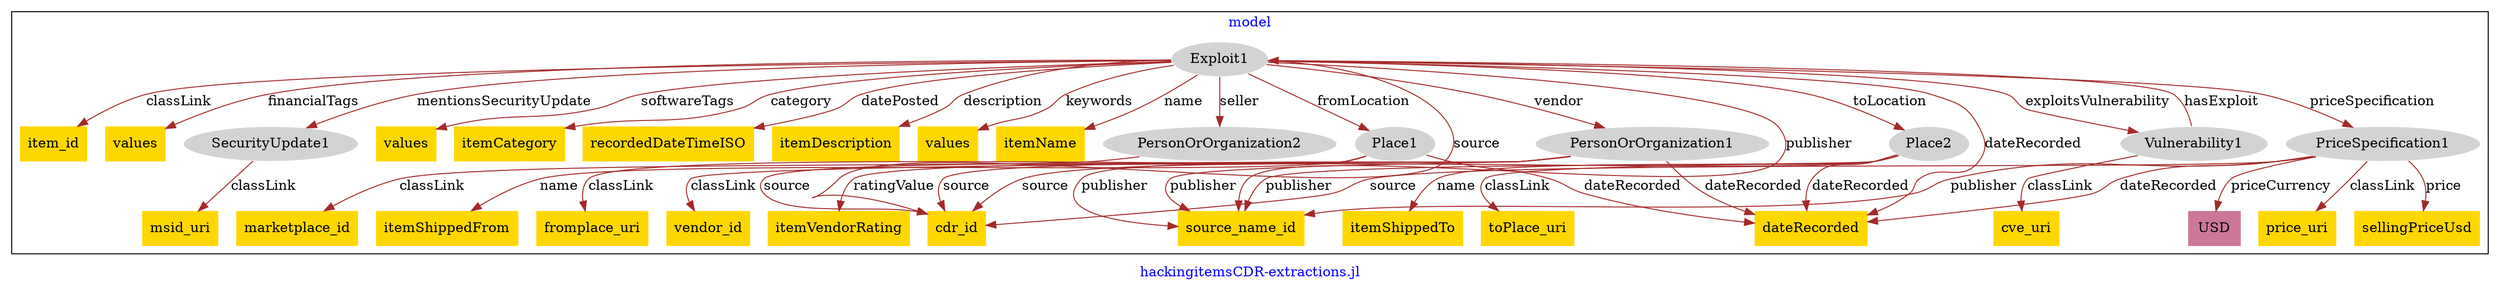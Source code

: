digraph n0 {
fontcolor="blue"
remincross="true"
label="hackingitemsCDR-extractions.jl"
subgraph cluster {
label="model"
n2[style="filled",color="white",fillcolor="lightgray",label="Exploit1"];
n3[shape="plaintext",style="filled",fillcolor="gold",label="item_id"];
n4[shape="plaintext",style="filled",fillcolor="gold",label="values"];
n5[style="filled",color="white",fillcolor="lightgray",label="SecurityUpdate1"];
n6[shape="plaintext",style="filled",fillcolor="gold",label="values"];
n7[shape="plaintext",style="filled",fillcolor="gold",label="itemCategory"];
n8[shape="plaintext",style="filled",fillcolor="gold",label="recordedDateTimeISO"];
n9[shape="plaintext",style="filled",fillcolor="gold",label="itemDescription"];
n10[shape="plaintext",style="filled",fillcolor="gold",label="values"];
n11[shape="plaintext",style="filled",fillcolor="gold",label="itemName"];
n12[style="filled",color="white",fillcolor="lightgray",label="PersonOrOrganization1"];
n13[shape="plaintext",style="filled",fillcolor="gold",label="vendor_id"];
n14[shape="plaintext",style="filled",fillcolor="gold",label="itemVendorRating"];
n15[shape="plaintext",style="filled",fillcolor="gold",label="cdr_id"];
n16[style="filled",color="white",fillcolor="lightgray",label="PersonOrOrganization2"];
n17[shape="plaintext",style="filled",fillcolor="gold",label="marketplace_id"];
n18[shape="plaintext",style="filled",fillcolor="gold",label="msid_uri"];
n19[style="filled",color="white",fillcolor="lightgray",label="Vulnerability1"];
n20[shape="plaintext",style="filled",fillcolor="gold",label="cve_uri"];
n21[style="filled",color="white",fillcolor="lightgray",label="Place1"];
n22[shape="plaintext",style="filled",fillcolor="gold",label="fromplace_uri"];
n23[shape="plaintext",style="filled",fillcolor="gold",label="itemShippedFrom"];
n24[style="filled",color="white",fillcolor="lightgray",label="Place2"];
n25[shape="plaintext",style="filled",fillcolor="gold",label="toPlace_uri"];
n26[shape="plaintext",style="filled",fillcolor="gold",label="itemShippedTo"];
n27[style="filled",color="white",fillcolor="lightgray",label="PriceSpecification1"];
n28[shape="plaintext",style="filled",fillcolor="gold",label="price_uri"];
n29[shape="plaintext",style="filled",fillcolor="gold",label="sellingPriceUsd"];
n30[shape="plaintext",style="filled",fillcolor="#CC7799",label="USD"];
n31[shape="plaintext",style="filled",fillcolor="gold",label="source_name_id"];
n32[shape="plaintext",style="filled",fillcolor="gold",label="dateRecorded"];
}
n2 -> n3[color="brown",fontcolor="black",label="classLink"]
n2 -> n4[color="brown",fontcolor="black",label="financialTags"]
n2 -> n5[color="brown",fontcolor="black",label="mentionsSecurityUpdate"]
n2 -> n6[color="brown",fontcolor="black",label="softwareTags"]
n2 -> n7[color="brown",fontcolor="black",label="category"]
n2 -> n8[color="brown",fontcolor="black",label="datePosted"]
n2 -> n9[color="brown",fontcolor="black",label="description"]
n2 -> n10[color="brown",fontcolor="black",label="keywords"]
n2 -> n11[color="brown",fontcolor="black",label="name"]
n12 -> n13[color="brown",fontcolor="black",label="classLink"]
n12 -> n14[color="brown",fontcolor="black",label="ratingValue"]
n12 -> n15[color="brown",fontcolor="black",label="source"]
n16 -> n17[color="brown",fontcolor="black",label="classLink"]
n5 -> n18[color="brown",fontcolor="black",label="classLink"]
n19 -> n20[color="brown",fontcolor="black",label="classLink"]
n21 -> n22[color="brown",fontcolor="black",label="classLink"]
n21 -> n23[color="brown",fontcolor="black",label="name"]
n21 -> n15[color="brown",fontcolor="black",label="source"]
n24 -> n25[color="brown",fontcolor="black",label="classLink"]
n24 -> n26[color="brown",fontcolor="black",label="name"]
n24 -> n15[color="brown",fontcolor="black",label="source"]
n27 -> n28[color="brown",fontcolor="black",label="classLink"]
n27 -> n29[color="brown",fontcolor="black",label="price"]
n27 -> n30[color="brown",fontcolor="black",label="priceCurrency"]
n27 -> n15[color="brown",fontcolor="black",label="source"]
n2 -> n27[color="brown",fontcolor="black",label="priceSpecification"]
n2 -> n24[color="brown",fontcolor="black",label="toLocation"]
n12 -> n31[color="brown",fontcolor="black",label="publisher"]
n12 -> n32[color="brown",fontcolor="black",label="dateRecorded"]
n2 -> n21[color="brown",fontcolor="black",label="fromLocation"]
n21 -> n31[color="brown",fontcolor="black",label="publisher"]
n19 -> n2[color="brown",fontcolor="black",label="hasExploit"]
n2 -> n19[color="brown",fontcolor="black",label="exploitsVulnerability"]
n2 -> n31[color="brown",fontcolor="black",label="publisher"]
n2 -> n16[color="brown",fontcolor="black",label="seller"]
n2 -> n15[color="brown",fontcolor="black",label="source"]
n21 -> n32[color="brown",fontcolor="black",label="dateRecorded"]
n2 -> n12[color="brown",fontcolor="black",label="vendor"]
n27 -> n31[color="brown",fontcolor="black",label="publisher"]
n24 -> n31[color="brown",fontcolor="black",label="publisher"]
n2 -> n32[color="brown",fontcolor="black",label="dateRecorded"]
n27 -> n32[color="brown",fontcolor="black",label="dateRecorded"]
n24 -> n32[color="brown",fontcolor="black",label="dateRecorded"]
}
